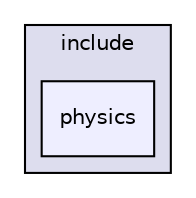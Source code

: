 digraph "grSim/include/physics" {
  compound=true
  node [ fontsize="10", fontname="Helvetica"];
  edge [ labelfontsize="10", labelfontname="Helvetica"];
  subgraph clusterdir_d15b3a11243ff7d2a1de12d9629d9058 {
    graph [ bgcolor="#ddddee", pencolor="black", label="include" fontname="Helvetica", fontsize="10", URL="dir_d15b3a11243ff7d2a1de12d9629d9058.html"]
  dir_fd6854531bbcdee98c482c441f8a1419 [shape=box, label="physics", style="filled", fillcolor="#eeeeff", pencolor="black", URL="dir_fd6854531bbcdee98c482c441f8a1419.html"];
  }
}

